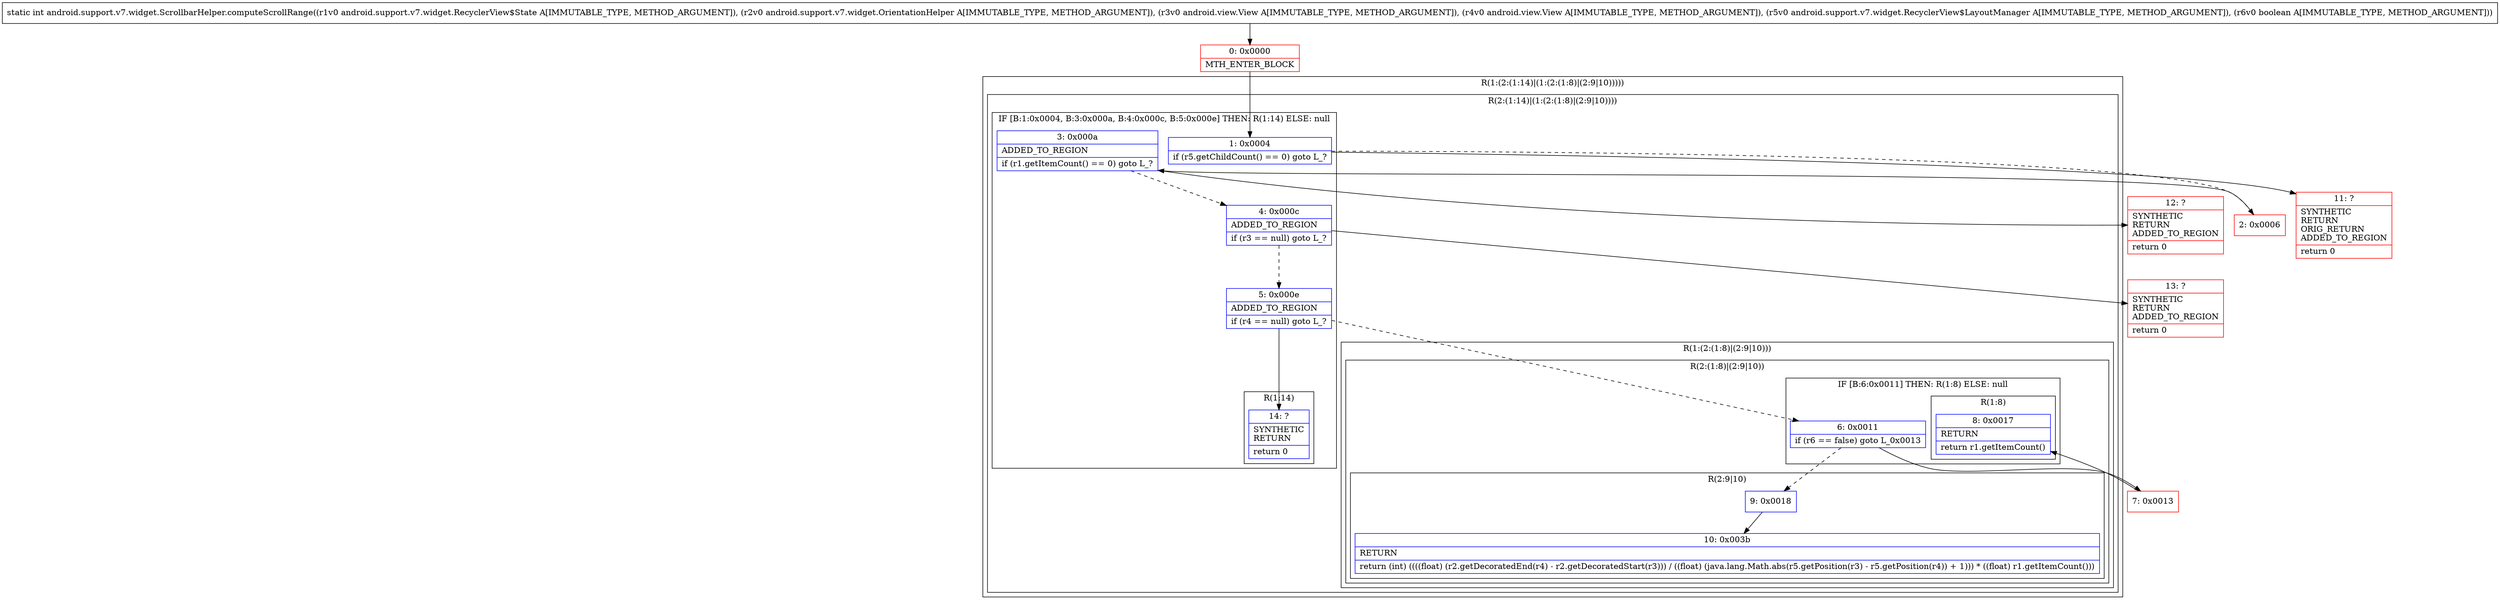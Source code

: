 digraph "CFG forandroid.support.v7.widget.ScrollbarHelper.computeScrollRange(Landroid\/support\/v7\/widget\/RecyclerView$State;Landroid\/support\/v7\/widget\/OrientationHelper;Landroid\/view\/View;Landroid\/view\/View;Landroid\/support\/v7\/widget\/RecyclerView$LayoutManager;Z)I" {
subgraph cluster_Region_173208422 {
label = "R(1:(2:(1:14)|(1:(2:(1:8)|(2:9|10)))))";
node [shape=record,color=blue];
subgraph cluster_Region_1802166262 {
label = "R(2:(1:14)|(1:(2:(1:8)|(2:9|10))))";
node [shape=record,color=blue];
subgraph cluster_IfRegion_1862081475 {
label = "IF [B:1:0x0004, B:3:0x000a, B:4:0x000c, B:5:0x000e] THEN: R(1:14) ELSE: null";
node [shape=record,color=blue];
Node_1 [shape=record,label="{1\:\ 0x0004|if (r5.getChildCount() == 0) goto L_?\l}"];
Node_3 [shape=record,label="{3\:\ 0x000a|ADDED_TO_REGION\l|if (r1.getItemCount() == 0) goto L_?\l}"];
Node_4 [shape=record,label="{4\:\ 0x000c|ADDED_TO_REGION\l|if (r3 == null) goto L_?\l}"];
Node_5 [shape=record,label="{5\:\ 0x000e|ADDED_TO_REGION\l|if (r4 == null) goto L_?\l}"];
subgraph cluster_Region_2043213425 {
label = "R(1:14)";
node [shape=record,color=blue];
Node_14 [shape=record,label="{14\:\ ?|SYNTHETIC\lRETURN\l|return 0\l}"];
}
}
subgraph cluster_Region_1679619053 {
label = "R(1:(2:(1:8)|(2:9|10)))";
node [shape=record,color=blue];
subgraph cluster_Region_1496581623 {
label = "R(2:(1:8)|(2:9|10))";
node [shape=record,color=blue];
subgraph cluster_IfRegion_1603354129 {
label = "IF [B:6:0x0011] THEN: R(1:8) ELSE: null";
node [shape=record,color=blue];
Node_6 [shape=record,label="{6\:\ 0x0011|if (r6 == false) goto L_0x0013\l}"];
subgraph cluster_Region_1641296108 {
label = "R(1:8)";
node [shape=record,color=blue];
Node_8 [shape=record,label="{8\:\ 0x0017|RETURN\l|return r1.getItemCount()\l}"];
}
}
subgraph cluster_Region_1658070176 {
label = "R(2:9|10)";
node [shape=record,color=blue];
Node_9 [shape=record,label="{9\:\ 0x0018}"];
Node_10 [shape=record,label="{10\:\ 0x003b|RETURN\l|return (int) ((((float) (r2.getDecoratedEnd(r4) \- r2.getDecoratedStart(r3))) \/ ((float) (java.lang.Math.abs(r5.getPosition(r3) \- r5.getPosition(r4)) + 1))) * ((float) r1.getItemCount()))\l}"];
}
}
}
}
}
Node_0 [shape=record,color=red,label="{0\:\ 0x0000|MTH_ENTER_BLOCK\l}"];
Node_2 [shape=record,color=red,label="{2\:\ 0x0006}"];
Node_7 [shape=record,color=red,label="{7\:\ 0x0013}"];
Node_11 [shape=record,color=red,label="{11\:\ ?|SYNTHETIC\lRETURN\lORIG_RETURN\lADDED_TO_REGION\l|return 0\l}"];
Node_12 [shape=record,color=red,label="{12\:\ ?|SYNTHETIC\lRETURN\lADDED_TO_REGION\l|return 0\l}"];
Node_13 [shape=record,color=red,label="{13\:\ ?|SYNTHETIC\lRETURN\lADDED_TO_REGION\l|return 0\l}"];
MethodNode[shape=record,label="{static int android.support.v7.widget.ScrollbarHelper.computeScrollRange((r1v0 android.support.v7.widget.RecyclerView$State A[IMMUTABLE_TYPE, METHOD_ARGUMENT]), (r2v0 android.support.v7.widget.OrientationHelper A[IMMUTABLE_TYPE, METHOD_ARGUMENT]), (r3v0 android.view.View A[IMMUTABLE_TYPE, METHOD_ARGUMENT]), (r4v0 android.view.View A[IMMUTABLE_TYPE, METHOD_ARGUMENT]), (r5v0 android.support.v7.widget.RecyclerView$LayoutManager A[IMMUTABLE_TYPE, METHOD_ARGUMENT]), (r6v0 boolean A[IMMUTABLE_TYPE, METHOD_ARGUMENT])) }"];
MethodNode -> Node_0;
Node_1 -> Node_2[style=dashed];
Node_1 -> Node_11;
Node_3 -> Node_4[style=dashed];
Node_3 -> Node_12;
Node_4 -> Node_5[style=dashed];
Node_4 -> Node_13;
Node_5 -> Node_6[style=dashed];
Node_5 -> Node_14;
Node_6 -> Node_7;
Node_6 -> Node_9[style=dashed];
Node_9 -> Node_10;
Node_0 -> Node_1;
Node_2 -> Node_3;
Node_7 -> Node_8;
}

